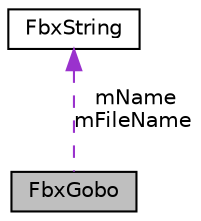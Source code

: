 digraph "FbxGobo"
{
  edge [fontname="Helvetica",fontsize="10",labelfontname="Helvetica",labelfontsize="10"];
  node [fontname="Helvetica",fontsize="10",shape=record];
  Node1 [label="FbxGobo",height=0.2,width=0.4,color="black", fillcolor="grey75", style="filled", fontcolor="black"];
  Node2 -> Node1 [dir="back",color="darkorchid3",fontsize="10",style="dashed",label=" mName\nmFileName" ];
  Node2 [label="FbxString",height=0.2,width=0.4,color="black", fillcolor="white", style="filled",URL="$class_fbx_string.html"];
}
